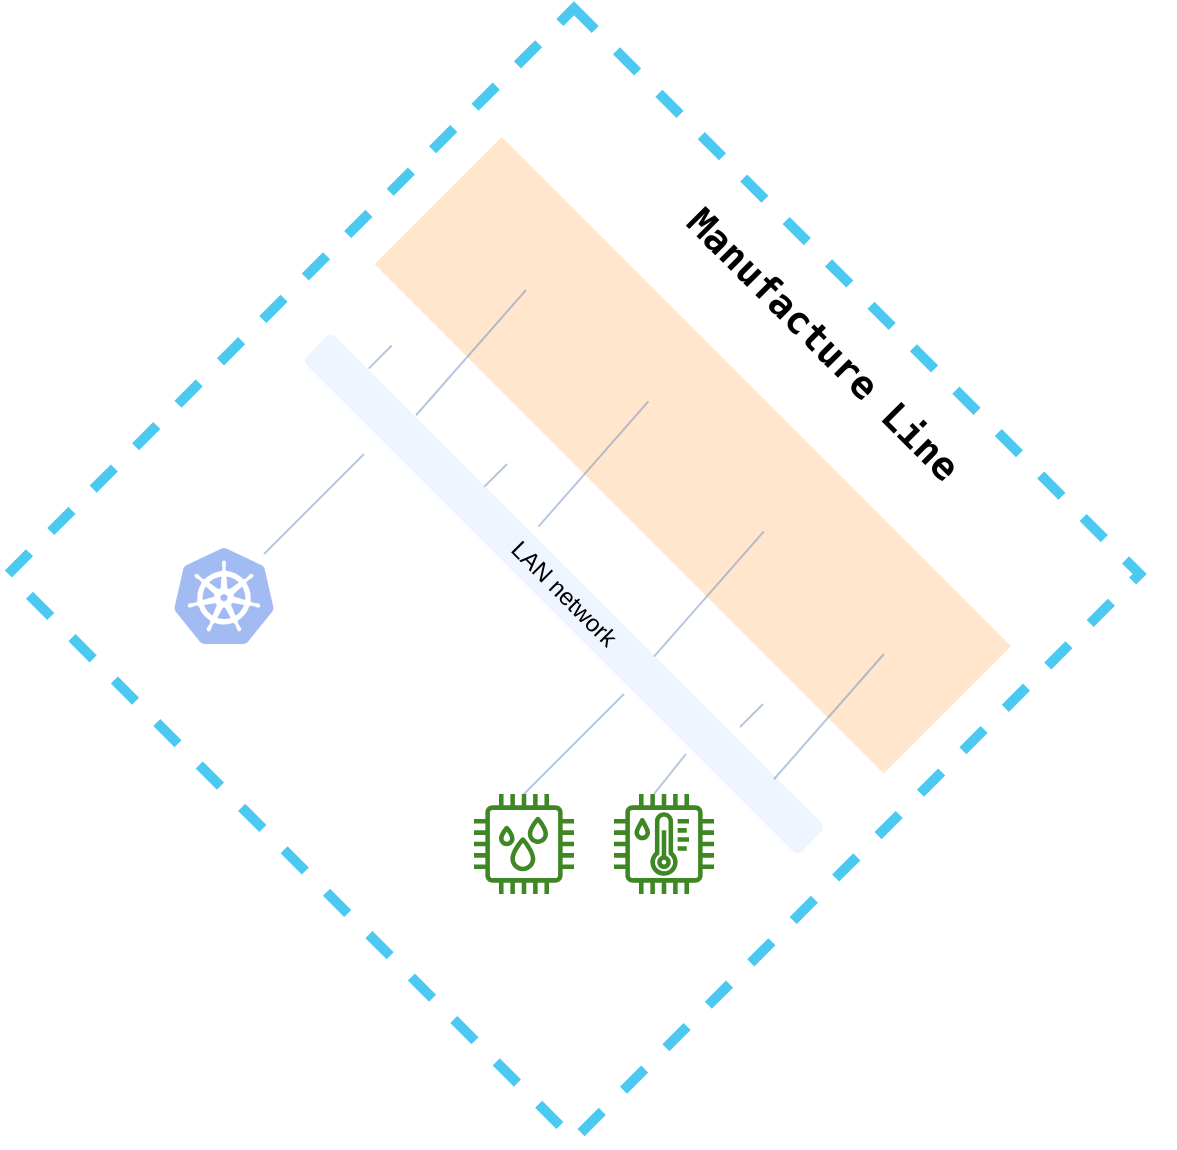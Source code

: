 <mxfile version="18.0.2" type="device"><diagram id="P8c4Q0mxfT_jvPiAu_1O" name="Page-1"><mxGraphModel dx="1422" dy="761" grid="1" gridSize="10" guides="1" tooltips="1" connect="1" arrows="1" fold="1" page="1" pageScale="1" pageWidth="827" pageHeight="1169" math="0" shadow="0"><root><mxCell id="0"/><mxCell id="1" parent="0"/><mxCell id="AOkm2z0sZ-XdXzHctAsz-1" value="" style="whiteSpace=wrap;html=1;aspect=fixed;fillColor=none;strokeWidth=5;perimeterSpacing=1;strokeColor=#4cc9f0;dashed=1;rotation=45;" parent="1" vertex="1"><mxGeometry x="130" y="350" width="400" height="400" as="geometry"/></mxCell><mxCell id="AOkm2z0sZ-XdXzHctAsz-2" value="" style="rounded=0;whiteSpace=wrap;html=1;dashed=1;strokeColor=none;strokeWidth=5;fillColor=#ffe6cc;rotation=45;" parent="1" vertex="1"><mxGeometry x="209.39" y="445.61" width="360" height="90" as="geometry"/></mxCell><mxCell id="AOkm2z0sZ-XdXzHctAsz-12" value="" style="sketch=0;outlineConnect=0;fontColor=#232F3E;gradientColor=none;fillColor=#3F8624;strokeColor=none;dashed=0;verticalLabelPosition=bottom;verticalAlign=top;align=center;html=1;fontSize=12;fontStyle=0;aspect=fixed;pointerEvents=1;shape=mxgraph.aws4.iot_thing_humidity_sensor;" parent="1" vertex="1"><mxGeometry x="280" y="660" width="50" height="50" as="geometry"/></mxCell><mxCell id="AOkm2z0sZ-XdXzHctAsz-35" value="" style="group" parent="1" vertex="1" connectable="0"><mxGeometry x="225" y="375" width="229.39" height="240" as="geometry"/></mxCell><mxCell id="AOkm2z0sZ-XdXzHctAsz-30" value="" style="shape=image;html=1;verticalAlign=top;verticalLabelPosition=bottom;labelBackgroundColor=#ffffff;imageAspect=0;aspect=fixed;image=https://cdn0.iconfinder.com/data/icons/construction-2-21/512/construction-industry-building-08-128.png;dashed=1;strokeColor=#3333FF;strokeWidth=5;fillColor=default;gradientColor=#ffffff;" parent="AOkm2z0sZ-XdXzHctAsz-35" vertex="1"><mxGeometry x="56" y="60" width="60" height="60" as="geometry"/></mxCell><mxCell id="AOkm2z0sZ-XdXzHctAsz-31" value="" style="shape=image;html=1;verticalAlign=top;verticalLabelPosition=bottom;labelBackgroundColor=#ffffff;imageAspect=0;aspect=fixed;image=https://cdn0.iconfinder.com/data/icons/construction-2-21/512/construction-industry-building-08-128.png;dashed=1;strokeColor=#3333FF;strokeWidth=5;fillColor=default;gradientColor=#ffffff;" parent="AOkm2z0sZ-XdXzHctAsz-35" vertex="1"><mxGeometry x="113" y="120" width="60" height="60" as="geometry"/></mxCell><mxCell id="AOkm2z0sZ-XdXzHctAsz-32" value="" style="shape=image;html=1;verticalAlign=top;verticalLabelPosition=bottom;labelBackgroundColor=#ffffff;imageAspect=0;aspect=fixed;image=https://cdn0.iconfinder.com/data/icons/construction-2-21/512/construction-industry-building-08-128.png;dashed=1;strokeColor=#3333FF;strokeWidth=5;fillColor=default;gradientColor=#ffffff;" parent="AOkm2z0sZ-XdXzHctAsz-35" vertex="1"><mxGeometry x="169.39" y="180" width="60" height="60" as="geometry"/></mxCell><mxCell id="AOkm2z0sZ-XdXzHctAsz-29" value="" style="shape=image;html=1;verticalAlign=top;verticalLabelPosition=bottom;labelBackgroundColor=#ffffff;imageAspect=0;aspect=fixed;image=https://cdn0.iconfinder.com/data/icons/construction-2-21/512/construction-industry-building-08-128.png;dashed=1;strokeColor=#3333FF;strokeWidth=5;fillColor=default;gradientColor=#ffffff;" parent="AOkm2z0sZ-XdXzHctAsz-35" vertex="1"><mxGeometry width="60" height="60" as="geometry"/></mxCell><mxCell id="AOkm2z0sZ-XdXzHctAsz-49" value="" style="endArrow=none;html=1;rounded=0;fillColor=#dae8fc;strokeColor=#6c8ebf;opacity=50;entryX=0.231;entryY=1.013;entryDx=0;entryDy=0;entryPerimeter=0;exitX=0.075;exitY=-0.032;exitDx=0;exitDy=0;exitPerimeter=0;" parent="AOkm2z0sZ-XdXzHctAsz-35" edge="1"><mxGeometry width="50" height="50" relative="1" as="geometry"><mxPoint x="60.001" y="131.514" as="sourcePoint"/><mxPoint x="71.52" y="120" as="targetPoint"/></mxGeometry></mxCell><mxCell id="AOkm2z0sZ-XdXzHctAsz-36" value="" style="group" parent="1" vertex="1" connectable="0"><mxGeometry x="305" y="345" width="325" height="240" as="geometry"/></mxCell><mxCell id="AOkm2z0sZ-XdXzHctAsz-37" value="" style="shape=image;html=1;verticalAlign=top;verticalLabelPosition=bottom;labelBackgroundColor=#ffffff;imageAspect=0;aspect=fixed;image=https://cdn0.iconfinder.com/data/icons/construction-2-21/512/construction-industry-building-08-128.png;dashed=1;strokeColor=#3333FF;strokeWidth=5;fillColor=default;gradientColor=#ffffff;" parent="AOkm2z0sZ-XdXzHctAsz-36" vertex="1"><mxGeometry width="60" height="60" as="geometry"/></mxCell><mxCell id="AOkm2z0sZ-XdXzHctAsz-38" value="" style="shape=image;html=1;verticalAlign=top;verticalLabelPosition=bottom;labelBackgroundColor=#ffffff;imageAspect=0;aspect=fixed;image=https://cdn0.iconfinder.com/data/icons/construction-2-21/512/construction-industry-building-08-128.png;dashed=1;strokeColor=#3333FF;strokeWidth=5;fillColor=default;gradientColor=#ffffff;" parent="AOkm2z0sZ-XdXzHctAsz-36" vertex="1"><mxGeometry x="56" y="60" width="60" height="60" as="geometry"/></mxCell><mxCell id="AOkm2z0sZ-XdXzHctAsz-39" value="" style="shape=image;html=1;verticalAlign=top;verticalLabelPosition=bottom;labelBackgroundColor=#ffffff;imageAspect=0;aspect=fixed;image=https://cdn0.iconfinder.com/data/icons/construction-2-21/512/construction-industry-building-08-128.png;dashed=1;strokeColor=#3333FF;strokeWidth=5;fillColor=default;gradientColor=#ffffff;" parent="AOkm2z0sZ-XdXzHctAsz-36" vertex="1"><mxGeometry x="113" y="120" width="60" height="60" as="geometry"/></mxCell><mxCell id="AOkm2z0sZ-XdXzHctAsz-40" value="" style="shape=image;html=1;verticalAlign=top;verticalLabelPosition=bottom;labelBackgroundColor=#ffffff;imageAspect=0;aspect=fixed;image=https://cdn0.iconfinder.com/data/icons/construction-2-21/512/construction-industry-building-08-128.png;dashed=1;strokeColor=#3333FF;strokeWidth=5;fillColor=default;gradientColor=#ffffff;" parent="AOkm2z0sZ-XdXzHctAsz-36" vertex="1"><mxGeometry x="169.39" y="180" width="60" height="60" as="geometry"/></mxCell><mxCell id="AOkm2z0sZ-XdXzHctAsz-59" value="&lt;div&gt;&lt;code class=&quot;notranslate&quot;&gt;Manufacture Line&lt;/code&gt;&lt;/div&gt;" style="rounded=1;whiteSpace=wrap;html=1;dashed=1;strokeWidth=5;opacity=45;rotation=45;fillColor=none;fontStyle=1;fontSize=19;strokeColor=none;" parent="AOkm2z0sZ-XdXzHctAsz-36" vertex="1"><mxGeometry x="-25" y="80" width="350" height="20" as="geometry"/></mxCell><mxCell id="AOkm2z0sZ-XdXzHctAsz-41" value="" style="sketch=0;outlineConnect=0;fontColor=#232F3E;gradientColor=none;fillColor=#3F8624;strokeColor=none;dashed=0;verticalLabelPosition=bottom;verticalAlign=top;align=center;html=1;fontSize=12;fontStyle=0;aspect=fixed;pointerEvents=1;shape=mxgraph.aws4.iot_thing_temperature_humidity_sensor;" parent="1" vertex="1"><mxGeometry x="350" y="660" width="50" height="50" as="geometry"/></mxCell><mxCell id="AOkm2z0sZ-XdXzHctAsz-45" value="" style="endArrow=none;html=1;rounded=0;fillColor=#dae8fc;strokeColor=#6c8ebf;opacity=50;entryX=0.231;entryY=1.013;entryDx=0;entryDy=0;entryPerimeter=0;exitX=0.075;exitY=-0.032;exitDx=0;exitDy=0;exitPerimeter=0;" parent="1" source="AOkm2z0sZ-XdXzHctAsz-42" target="AOkm2z0sZ-XdXzHctAsz-29" edge="1"><mxGeometry width="50" height="50" relative="1" as="geometry"><mxPoint x="209.39" y="480" as="sourcePoint"/><mxPoint x="259.39" y="430" as="targetPoint"/></mxGeometry></mxCell><mxCell id="AOkm2z0sZ-XdXzHctAsz-47" value="" style="endArrow=none;html=1;rounded=0;fillColor=#dae8fc;strokeColor=#6c8ebf;opacity=50;exitX=0.17;exitY=-0.045;exitDx=0;exitDy=0;exitPerimeter=0;entryX=0;entryY=1;entryDx=0;entryDy=0;" parent="1" source="AOkm2z0sZ-XdXzHctAsz-42" edge="1"><mxGeometry width="50" height="50" relative="1" as="geometry"><mxPoint x="248.862" y="472.342" as="sourcePoint"/><mxPoint x="306" y="408" as="targetPoint"/></mxGeometry></mxCell><mxCell id="AOkm2z0sZ-XdXzHctAsz-42" value="LAN network" style="rounded=1;whiteSpace=wrap;html=1;dashed=1;strokeColor=none;strokeWidth=5;fillColor=#dae8fc;opacity=45;rotation=45;gradientColor=none;" parent="1" vertex="1"><mxGeometry x="150" y="550" width="350" height="20" as="geometry"/></mxCell><mxCell id="AOkm2z0sZ-XdXzHctAsz-48" value="" style="endArrow=none;html=1;rounded=0;fillColor=#dae8fc;strokeColor=#6c8ebf;opacity=50;exitX=0.17;exitY=-0.045;exitDx=0;exitDy=0;exitPerimeter=0;entryX=0;entryY=1;entryDx=0;entryDy=0;" parent="1" edge="1"><mxGeometry width="50" height="50" relative="1" as="geometry"><mxPoint x="312.217" y="526.312" as="sourcePoint"/><mxPoint x="367.18" y="463.69" as="targetPoint"/></mxGeometry></mxCell><mxCell id="AOkm2z0sZ-XdXzHctAsz-50" value="" style="endArrow=none;html=1;rounded=0;fillColor=#dae8fc;strokeColor=#6c8ebf;opacity=50;exitX=0.17;exitY=-0.045;exitDx=0;exitDy=0;exitPerimeter=0;entryX=0;entryY=1;entryDx=0;entryDy=0;" parent="1" edge="1"><mxGeometry width="50" height="50" relative="1" as="geometry"><mxPoint x="369.997" y="591.312" as="sourcePoint"/><mxPoint x="424.96" y="528.69" as="targetPoint"/></mxGeometry></mxCell><mxCell id="AOkm2z0sZ-XdXzHctAsz-51" value="" style="endArrow=none;html=1;rounded=0;fillColor=#dae8fc;strokeColor=#6c8ebf;opacity=50;entryX=0.231;entryY=1.013;entryDx=0;entryDy=0;entryPerimeter=0;exitX=0.075;exitY=-0.032;exitDx=0;exitDy=0;exitPerimeter=0;" parent="1" edge="1"><mxGeometry width="50" height="50" relative="1" as="geometry"><mxPoint x="413.001" y="626.514" as="sourcePoint"/><mxPoint x="424.52" y="615" as="targetPoint"/></mxGeometry></mxCell><mxCell id="AOkm2z0sZ-XdXzHctAsz-52" value="" style="endArrow=none;html=1;rounded=0;fillColor=#dae8fc;strokeColor=#6c8ebf;opacity=50;exitX=0.17;exitY=-0.045;exitDx=0;exitDy=0;exitPerimeter=0;entryX=0;entryY=1;entryDx=0;entryDy=0;" parent="1" edge="1"><mxGeometry width="50" height="50" relative="1" as="geometry"><mxPoint x="429.997" y="652.622" as="sourcePoint"/><mxPoint x="484.96" y="590" as="targetPoint"/></mxGeometry></mxCell><mxCell id="AOkm2z0sZ-XdXzHctAsz-55" value="" style="endArrow=none;html=1;rounded=0;opacity=50;fillColor=#dae8fc;strokeColor=#6c8ebf;" parent="1" edge="1"><mxGeometry width="50" height="50" relative="1" as="geometry"><mxPoint x="305" y="660" as="sourcePoint"/><mxPoint x="355" y="610" as="targetPoint"/></mxGeometry></mxCell><mxCell id="AOkm2z0sZ-XdXzHctAsz-56" value="" style="endArrow=none;html=1;rounded=0;opacity=50;fillColor=#dae8fc;strokeColor=#6c8ebf;" parent="1" edge="1"><mxGeometry width="50" height="50" relative="1" as="geometry"><mxPoint x="370" y="660" as="sourcePoint"/><mxPoint x="386" y="640" as="targetPoint"/></mxGeometry></mxCell><mxCell id="AOkm2z0sZ-XdXzHctAsz-57" value="" style="sketch=0;aspect=fixed;html=1;points=[];align=center;image;fontSize=12;image=img/lib/mscae/Kubernetes.svg;dashed=1;strokeColor=#3333FF;strokeWidth=5;fillColor=default;gradientColor=none;opacity=45;" parent="1" vertex="1"><mxGeometry x="130" y="537" width="50" height="48" as="geometry"/></mxCell><mxCell id="AOkm2z0sZ-XdXzHctAsz-58" value="" style="endArrow=none;html=1;rounded=0;opacity=50;fillColor=#dae8fc;strokeColor=#6c8ebf;" parent="1" edge="1"><mxGeometry width="50" height="50" relative="1" as="geometry"><mxPoint x="175" y="540" as="sourcePoint"/><mxPoint x="225" y="490" as="targetPoint"/></mxGeometry></mxCell></root></mxGraphModel></diagram></mxfile>
